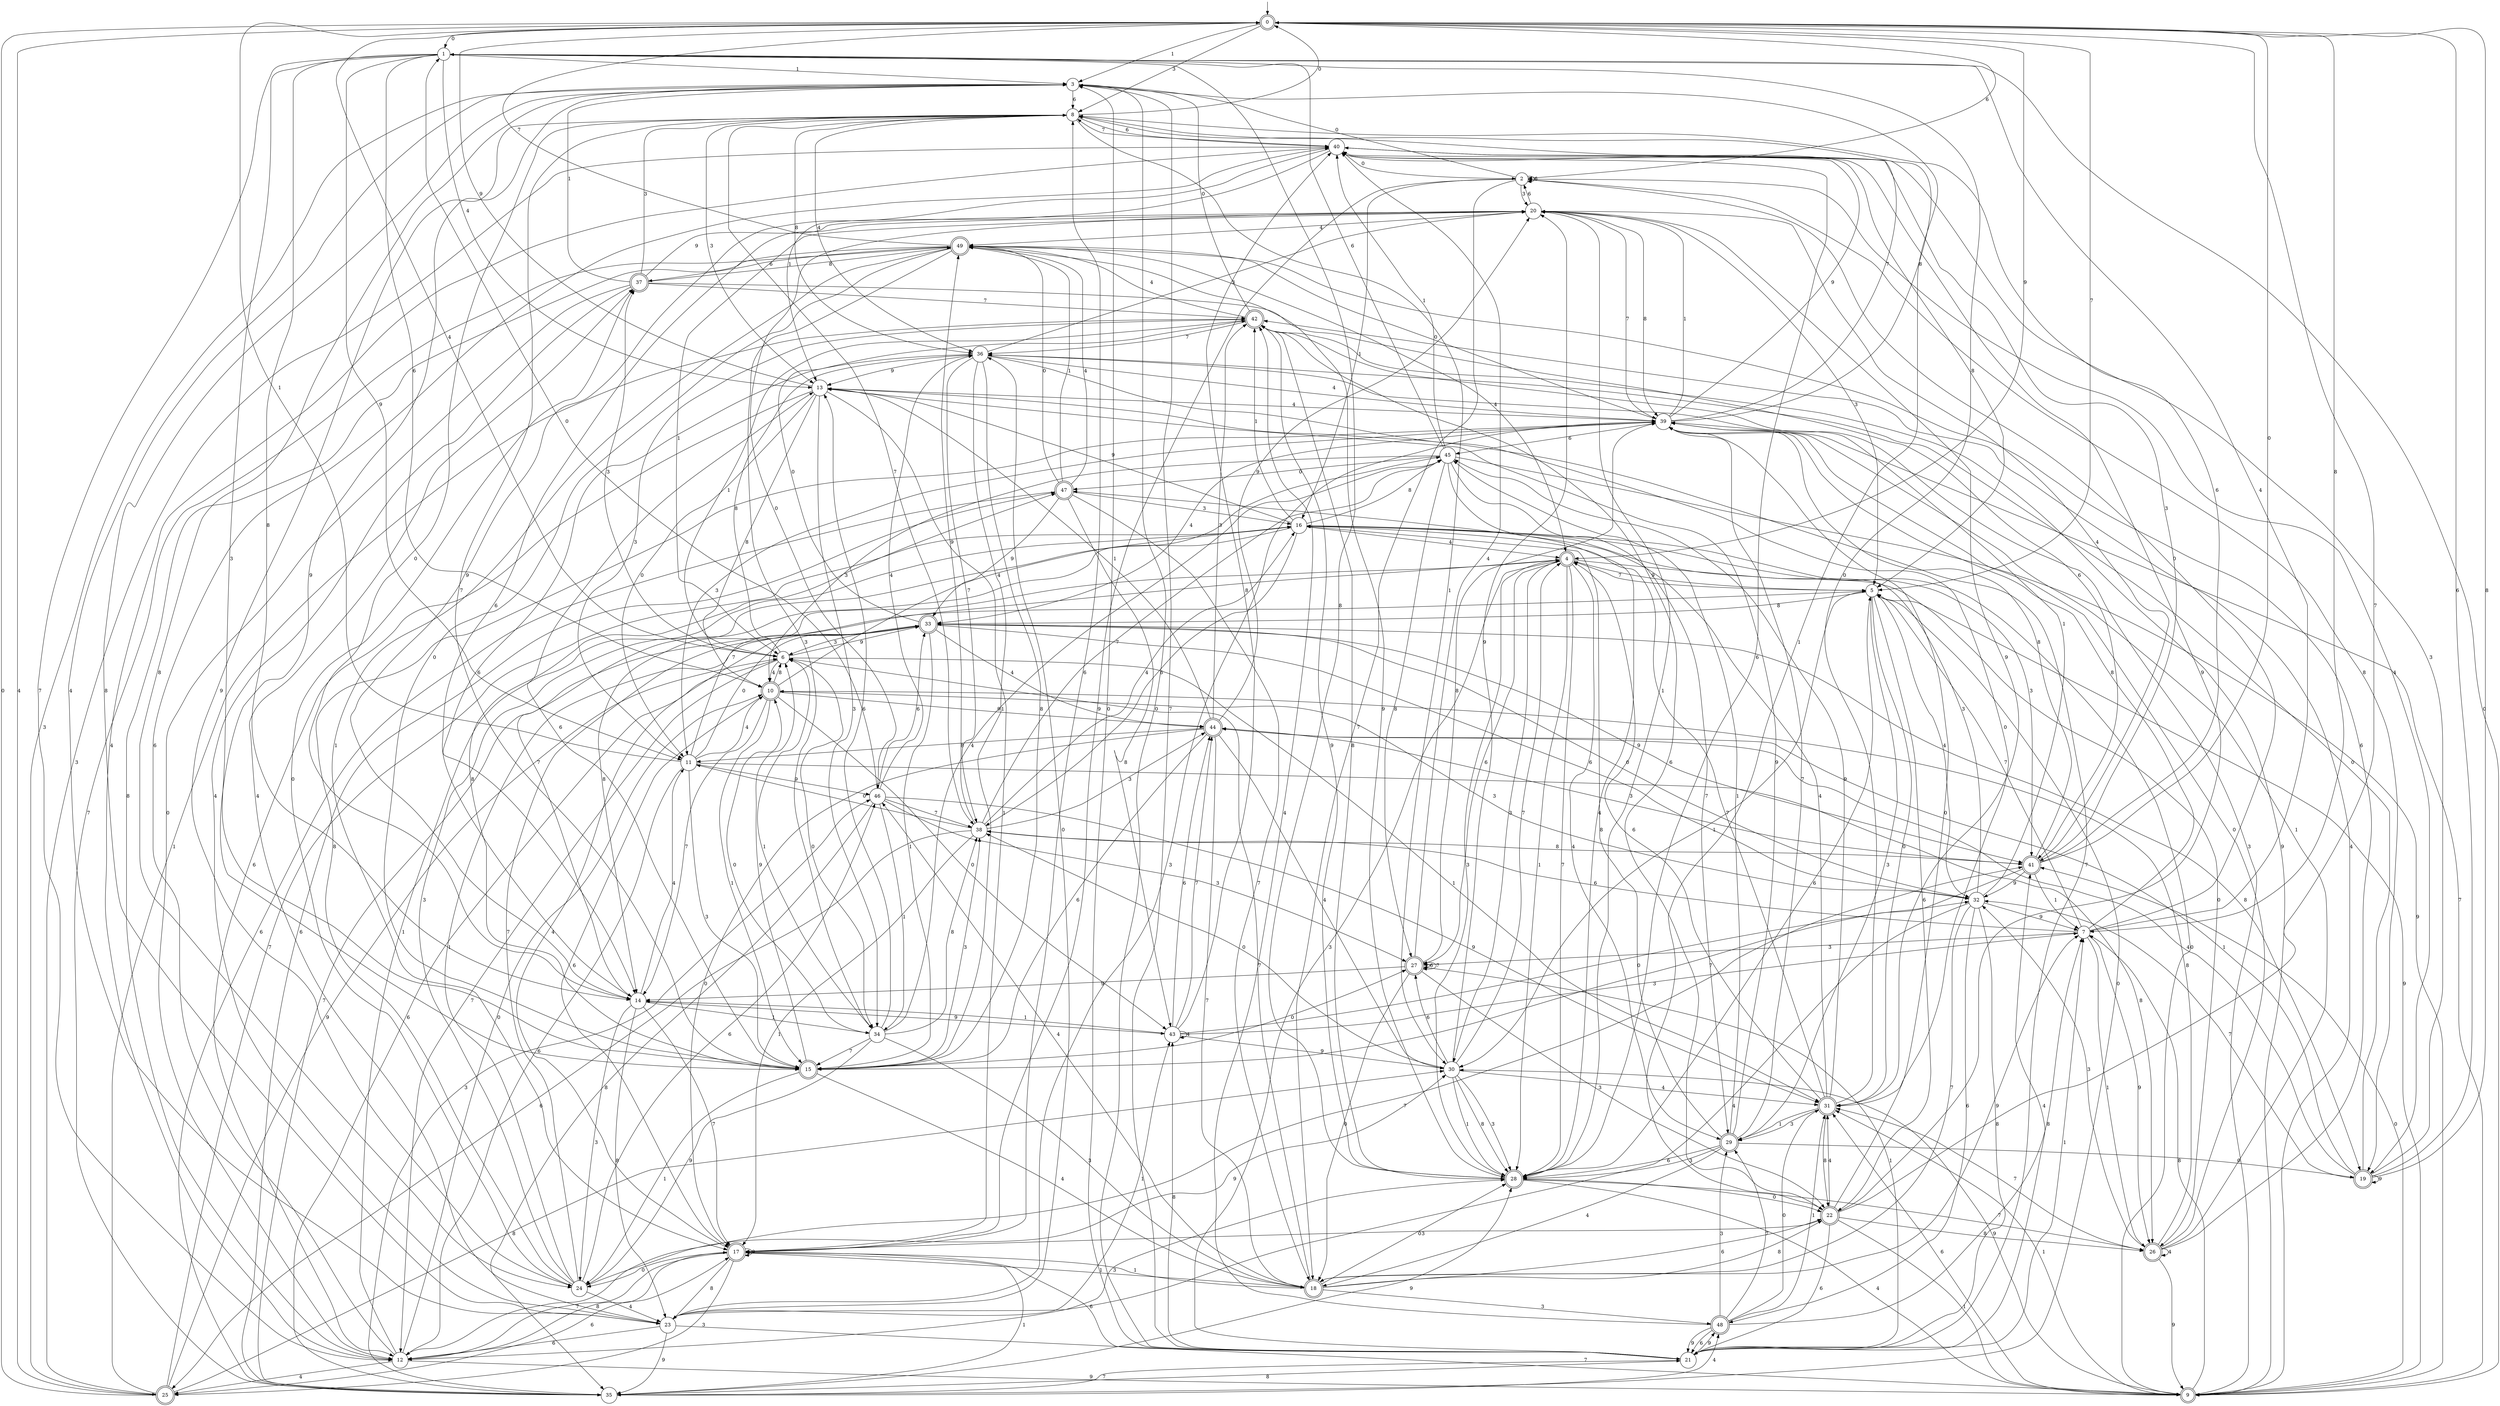 digraph g {

	s0 [shape="doublecircle" label="0"];
	s1 [shape="circle" label="1"];
	s2 [shape="circle" label="2"];
	s3 [shape="circle" label="3"];
	s4 [shape="doublecircle" label="4"];
	s5 [shape="circle" label="5"];
	s6 [shape="circle" label="6"];
	s7 [shape="circle" label="7"];
	s8 [shape="circle" label="8"];
	s9 [shape="doublecircle" label="9"];
	s10 [shape="doublecircle" label="10"];
	s11 [shape="circle" label="11"];
	s12 [shape="circle" label="12"];
	s13 [shape="circle" label="13"];
	s14 [shape="circle" label="14"];
	s15 [shape="doublecircle" label="15"];
	s16 [shape="circle" label="16"];
	s17 [shape="doublecircle" label="17"];
	s18 [shape="doublecircle" label="18"];
	s19 [shape="doublecircle" label="19"];
	s20 [shape="circle" label="20"];
	s21 [shape="circle" label="21"];
	s22 [shape="doublecircle" label="22"];
	s23 [shape="circle" label="23"];
	s24 [shape="circle" label="24"];
	s25 [shape="doublecircle" label="25"];
	s26 [shape="doublecircle" label="26"];
	s27 [shape="doublecircle" label="27"];
	s28 [shape="doublecircle" label="28"];
	s29 [shape="doublecircle" label="29"];
	s30 [shape="circle" label="30"];
	s31 [shape="doublecircle" label="31"];
	s32 [shape="circle" label="32"];
	s33 [shape="doublecircle" label="33"];
	s34 [shape="circle" label="34"];
	s35 [shape="circle" label="35"];
	s36 [shape="circle" label="36"];
	s37 [shape="doublecircle" label="37"];
	s38 [shape="circle" label="38"];
	s39 [shape="circle" label="39"];
	s40 [shape="circle" label="40"];
	s41 [shape="doublecircle" label="41"];
	s42 [shape="doublecircle" label="42"];
	s43 [shape="circle" label="43"];
	s44 [shape="doublecircle" label="44"];
	s45 [shape="circle" label="45"];
	s46 [shape="circle" label="46"];
	s47 [shape="doublecircle" label="47"];
	s48 [shape="doublecircle" label="48"];
	s49 [shape="doublecircle" label="49"];
	s0 -> s1 [label="0"];
	s0 -> s2 [label="6"];
	s0 -> s3 [label="1"];
	s0 -> s4 [label="9"];
	s0 -> s5 [label="7"];
	s0 -> s6 [label="4"];
	s0 -> s7 [label="8"];
	s0 -> s8 [label="3"];
	s1 -> s9 [label="0"];
	s1 -> s10 [label="6"];
	s1 -> s3 [label="1"];
	s1 -> s11 [label="9"];
	s1 -> s12 [label="7"];
	s1 -> s13 [label="4"];
	s1 -> s14 [label="8"];
	s1 -> s15 [label="3"];
	s2 -> s3 [label="0"];
	s2 -> s2 [label="6"];
	s2 -> s16 [label="1"];
	s2 -> s17 [label="9"];
	s2 -> s18 [label="7"];
	s2 -> s19 [label="4"];
	s2 -> s19 [label="8"];
	s2 -> s20 [label="3"];
	s3 -> s21 [label="0"];
	s3 -> s8 [label="6"];
	s3 -> s22 [label="1"];
	s3 -> s15 [label="9"];
	s3 -> s21 [label="7"];
	s3 -> s23 [label="4"];
	s3 -> s24 [label="8"];
	s3 -> s25 [label="3"];
	s4 -> s26 [label="0"];
	s4 -> s27 [label="6"];
	s4 -> s28 [label="1"];
	s4 -> s5 [label="9"];
	s4 -> s28 [label="7"];
	s4 -> s29 [label="4"];
	s4 -> s14 [label="8"];
	s4 -> s30 [label="3"];
	s5 -> s31 [label="0"];
	s5 -> s22 [label="6"];
	s5 -> s30 [label="1"];
	s5 -> s9 [label="9"];
	s5 -> s4 [label="7"];
	s5 -> s32 [label="4"];
	s5 -> s33 [label="8"];
	s5 -> s29 [label="3"];
	s6 -> s34 [label="0"];
	s6 -> s35 [label="6"];
	s6 -> s31 [label="1"];
	s6 -> s33 [label="9"];
	s6 -> s12 [label="7"];
	s6 -> s10 [label="4"];
	s6 -> s36 [label="8"];
	s6 -> s37 [label="3"];
	s7 -> s2 [label="0"];
	s7 -> s38 [label="6"];
	s7 -> s26 [label="1"];
	s7 -> s26 [label="9"];
	s7 -> s5 [label="7"];
	s7 -> s1 [label="4"];
	s7 -> s39 [label="8"];
	s7 -> s27 [label="3"];
	s8 -> s0 [label="0"];
	s8 -> s40 [label="6"];
	s8 -> s30 [label="1"];
	s8 -> s24 [label="9"];
	s8 -> s38 [label="7"];
	s8 -> s36 [label="4"];
	s8 -> s36 [label="8"];
	s8 -> s13 [label="3"];
	s9 -> s41 [label="0"];
	s9 -> s31 [label="6"];
	s9 -> s31 [label="1"];
	s9 -> s30 [label="9"];
	s9 -> s39 [label="7"];
	s9 -> s42 [label="4"];
	s9 -> s7 [label="8"];
	s9 -> s42 [label="3"];
	s10 -> s43 [label="0"];
	s10 -> s17 [label="6"];
	s10 -> s15 [label="1"];
	s10 -> s44 [label="9"];
	s10 -> s14 [label="7"];
	s10 -> s45 [label="4"];
	s10 -> s6 [label="8"];
	s10 -> s32 [label="3"];
	s11 -> s33 [label="0"];
	s11 -> s12 [label="6"];
	s11 -> s0 [label="1"];
	s11 -> s46 [label="9"];
	s11 -> s4 [label="7"];
	s11 -> s10 [label="4"];
	s11 -> s26 [label="8"];
	s11 -> s15 [label="3"];
	s12 -> s10 [label="0"];
	s12 -> s40 [label="6"];
	s12 -> s16 [label="1"];
	s12 -> s9 [label="9"];
	s12 -> s41 [label="7"];
	s12 -> s25 [label="4"];
	s12 -> s17 [label="8"];
	s12 -> s28 [label="3"];
	s13 -> s11 [label="0"];
	s13 -> s12 [label="6"];
	s13 -> s17 [label="1"];
	s13 -> s0 [label="9"];
	s13 -> s21 [label="7"];
	s13 -> s39 [label="4"];
	s13 -> s10 [label="8"];
	s13 -> s34 [label="3"];
	s14 -> s8 [label="0"];
	s14 -> s20 [label="6"];
	s14 -> s34 [label="1"];
	s14 -> s43 [label="9"];
	s14 -> s17 [label="7"];
	s14 -> s11 [label="4"];
	s14 -> s23 [label="8"];
	s14 -> s24 [label="3"];
	s15 -> s27 [label="0"];
	s15 -> s13 [label="6"];
	s15 -> s24 [label="1"];
	s15 -> s6 [label="9"];
	s15 -> s8 [label="7"];
	s15 -> s18 [label="4"];
	s15 -> s47 [label="8"];
	s15 -> s38 [label="3"];
	s16 -> s9 [label="0"];
	s16 -> s38 [label="6"];
	s16 -> s42 [label="1"];
	s16 -> s13 [label="9"];
	s16 -> s14 [label="7"];
	s16 -> s4 [label="4"];
	s16 -> s45 [label="8"];
	s16 -> s41 [label="3"];
	s17 -> s24 [label="0"];
	s17 -> s8 [label="6"];
	s17 -> s18 [label="1"];
	s17 -> s17 [label="9"];
	s17 -> s12 [label="7"];
	s17 -> s33 [label="4"];
	s17 -> s23 [label="8"];
	s17 -> s25 [label="3"];
	s18 -> s28 [label="0"];
	s18 -> s22 [label="6"];
	s18 -> s17 [label="1"];
	s18 -> s7 [label="9"];
	s18 -> s6 [label="7"];
	s18 -> s46 [label="4"];
	s18 -> s22 [label="8"];
	s18 -> s48 [label="3"];
	s19 -> s36 [label="0"];
	s19 -> s0 [label="6"];
	s19 -> s44 [label="1"];
	s19 -> s19 [label="9"];
	s19 -> s32 [label="7"];
	s19 -> s44 [label="4"];
	s19 -> s0 [label="8"];
	s19 -> s40 [label="3"];
	s20 -> s46 [label="0"];
	s20 -> s2 [label="6"];
	s20 -> s6 [label="1"];
	s20 -> s31 [label="9"];
	s20 -> s39 [label="7"];
	s20 -> s49 [label="4"];
	s20 -> s39 [label="8"];
	s20 -> s5 [label="3"];
	s21 -> s3 [label="0"];
	s21 -> s17 [label="6"];
	s21 -> s7 [label="1"];
	s21 -> s48 [label="9"];
	s21 -> s35 [label="7"];
	s21 -> s41 [label="4"];
	s21 -> s43 [label="8"];
	s21 -> s4 [label="3"];
	s22 -> s39 [label="0"];
	s22 -> s21 [label="6"];
	s22 -> s9 [label="1"];
	s22 -> s40 [label="9"];
	s22 -> s0 [label="7"];
	s22 -> s31 [label="4"];
	s22 -> s26 [label="8"];
	s22 -> s17 [label="3"];
	s23 -> s36 [label="0"];
	s23 -> s12 [label="6"];
	s23 -> s43 [label="1"];
	s23 -> s35 [label="9"];
	s23 -> s9 [label="7"];
	s23 -> s37 [label="4"];
	s23 -> s3 [label="8"];
	s23 -> s39 [label="3"];
	s24 -> s37 [label="0"];
	s24 -> s46 [label="6"];
	s24 -> s33 [label="1"];
	s24 -> s30 [label="9"];
	s24 -> s5 [label="7"];
	s24 -> s23 [label="4"];
	s24 -> s39 [label="8"];
	s24 -> s16 [label="3"];
	s25 -> s0 [label="0"];
	s25 -> s17 [label="6"];
	s25 -> s42 [label="1"];
	s25 -> s6 [label="9"];
	s25 -> s16 [label="7"];
	s25 -> s0 [label="4"];
	s25 -> s30 [label="8"];
	s25 -> s40 [label="3"];
	s26 -> s39 [label="0"];
	s26 -> s49 [label="6"];
	s26 -> s39 [label="1"];
	s26 -> s9 [label="9"];
	s26 -> s31 [label="7"];
	s26 -> s26 [label="4"];
	s26 -> s10 [label="8"];
	s26 -> s32 [label="3"];
	s27 -> s18 [label="0"];
	s27 -> s27 [label="6"];
	s27 -> s21 [label="1"];
	s27 -> s14 [label="9"];
	s27 -> s27 [label="7"];
	s27 -> s40 [label="4"];
	s27 -> s39 [label="8"];
	s27 -> s22 [label="3"];
	s28 -> s22 [label="0"];
	s28 -> s5 [label="6"];
	s28 -> s20 [label="1"];
	s28 -> s42 [label="9"];
	s28 -> s26 [label="7"];
	s28 -> s9 [label="4"];
	s28 -> s1 [label="8"];
	s28 -> s4 [label="3"];
	s29 -> s19 [label="0"];
	s29 -> s28 [label="6"];
	s29 -> s45 [label="1"];
	s29 -> s13 [label="9"];
	s29 -> s39 [label="7"];
	s29 -> s18 [label="4"];
	s29 -> s16 [label="8"];
	s29 -> s28 [label="3"];
	s30 -> s38 [label="0"];
	s30 -> s27 [label="6"];
	s30 -> s28 [label="1"];
	s30 -> s20 [label="9"];
	s30 -> s4 [label="7"];
	s30 -> s31 [label="4"];
	s30 -> s28 [label="8"];
	s30 -> s28 [label="3"];
	s31 -> s1 [label="0"];
	s31 -> s4 [label="6"];
	s31 -> s29 [label="1"];
	s31 -> s45 [label="9"];
	s31 -> s16 [label="7"];
	s31 -> s47 [label="4"];
	s31 -> s22 [label="8"];
	s31 -> s29 [label="3"];
	s32 -> s33 [label="0"];
	s32 -> s48 [label="6"];
	s32 -> s36 [label="1"];
	s32 -> s7 [label="9"];
	s32 -> s18 [label="7"];
	s32 -> s23 [label="4"];
	s32 -> s21 [label="8"];
	s32 -> s16 [label="3"];
	s33 -> s42 [label="0"];
	s33 -> s32 [label="6"];
	s33 -> s15 [label="1"];
	s33 -> s41 [label="9"];
	s33 -> s35 [label="7"];
	s33 -> s44 [label="4"];
	s33 -> s19 [label="8"];
	s33 -> s6 [label="3"];
	s34 -> s10 [label="0"];
	s34 -> s13 [label="6"];
	s34 -> s6 [label="1"];
	s34 -> s24 [label="9"];
	s34 -> s15 [label="7"];
	s34 -> s45 [label="4"];
	s34 -> s38 [label="8"];
	s34 -> s18 [label="3"];
	s35 -> s5 [label="0"];
	s35 -> s47 [label="6"];
	s35 -> s17 [label="1"];
	s35 -> s28 [label="9"];
	s35 -> s49 [label="7"];
	s35 -> s48 [label="4"];
	s35 -> s21 [label="8"];
	s35 -> s46 [label="3"];
	s36 -> s31 [label="0"];
	s36 -> s14 [label="6"];
	s36 -> s15 [label="1"];
	s36 -> s13 [label="9"];
	s36 -> s38 [label="7"];
	s36 -> s39 [label="4"];
	s36 -> s15 [label="8"];
	s36 -> s20 [label="3"];
	s37 -> s12 [label="0"];
	s37 -> s41 [label="6"];
	s37 -> s3 [label="1"];
	s37 -> s20 [label="9"];
	s37 -> s42 [label="7"];
	s37 -> s23 [label="4"];
	s37 -> s49 [label="8"];
	s37 -> s8 [label="3"];
	s38 -> s11 [label="0"];
	s38 -> s25 [label="6"];
	s38 -> s17 [label="1"];
	s38 -> s49 [label="9"];
	s38 -> s45 [label="7"];
	s38 -> s16 [label="4"];
	s38 -> s41 [label="8"];
	s38 -> s44 [label="3"];
	s39 -> s49 [label="0"];
	s39 -> s45 [label="6"];
	s39 -> s20 [label="1"];
	s39 -> s40 [label="9"];
	s39 -> s8 [label="7"];
	s39 -> s33 [label="4"];
	s39 -> s8 [label="8"];
	s39 -> s11 [label="3"];
	s40 -> s2 [label="0"];
	s40 -> s28 [label="6"];
	s40 -> s13 [label="1"];
	s40 -> s14 [label="9"];
	s40 -> s8 [label="7"];
	s40 -> s12 [label="4"];
	s40 -> s5 [label="8"];
	s40 -> s41 [label="3"];
	s41 -> s0 [label="0"];
	s41 -> s8 [label="6"];
	s41 -> s7 [label="1"];
	s41 -> s32 [label="9"];
	s41 -> s15 [label="7"];
	s41 -> s20 [label="4"];
	s41 -> s39 [label="8"];
	s41 -> s44 [label="3"];
	s42 -> s3 [label="0"];
	s42 -> s22 [label="6"];
	s42 -> s6 [label="1"];
	s42 -> s9 [label="9"];
	s42 -> s36 [label="7"];
	s42 -> s49 [label="4"];
	s42 -> s28 [label="8"];
	s42 -> s11 [label="3"];
	s43 -> s32 [label="0"];
	s43 -> s44 [label="6"];
	s43 -> s14 [label="1"];
	s43 -> s30 [label="9"];
	s43 -> s44 [label="7"];
	s43 -> s43 [label="4"];
	s43 -> s40 [label="8"];
	s43 -> s7 [label="3"];
	s44 -> s17 [label="0"];
	s44 -> s15 [label="6"];
	s44 -> s13 [label="1"];
	s44 -> s20 [label="9"];
	s44 -> s18 [label="7"];
	s44 -> s30 [label="4"];
	s44 -> s11 [label="8"];
	s44 -> s42 [label="3"];
	s45 -> s47 [label="0"];
	s45 -> s1 [label="6"];
	s45 -> s40 [label="1"];
	s45 -> s9 [label="9"];
	s45 -> s29 [label="7"];
	s45 -> s28 [label="4"];
	s45 -> s27 [label="8"];
	s45 -> s10 [label="3"];
	s46 -> s1 [label="0"];
	s46 -> s33 [label="6"];
	s46 -> s34 [label="1"];
	s46 -> s31 [label="9"];
	s46 -> s38 [label="7"];
	s46 -> s36 [label="4"];
	s46 -> s35 [label="8"];
	s46 -> s27 [label="3"];
	s47 -> s49 [label="0"];
	s47 -> s35 [label="6"];
	s47 -> s49 [label="1"];
	s47 -> s33 [label="9"];
	s47 -> s18 [label="7"];
	s47 -> s49 [label="4"];
	s47 -> s43 [label="8"];
	s47 -> s16 [label="3"];
	s48 -> s31 [label="0"];
	s48 -> s21 [label="6"];
	s48 -> s31 [label="1"];
	s48 -> s21 [label="9"];
	s48 -> s29 [label="7"];
	s48 -> s42 [label="4"];
	s48 -> s7 [label="8"];
	s48 -> s29 [label="3"];
	s49 -> s15 [label="0"];
	s49 -> s37 [label="6"];
	s49 -> s17 [label="1"];
	s49 -> s28 [label="9"];
	s49 -> s0 [label="7"];
	s49 -> s4 [label="4"];
	s49 -> s12 [label="8"];
	s49 -> s34 [label="3"];

__start0 [label="" shape="none" width="0" height="0"];
__start0 -> s0;

}
